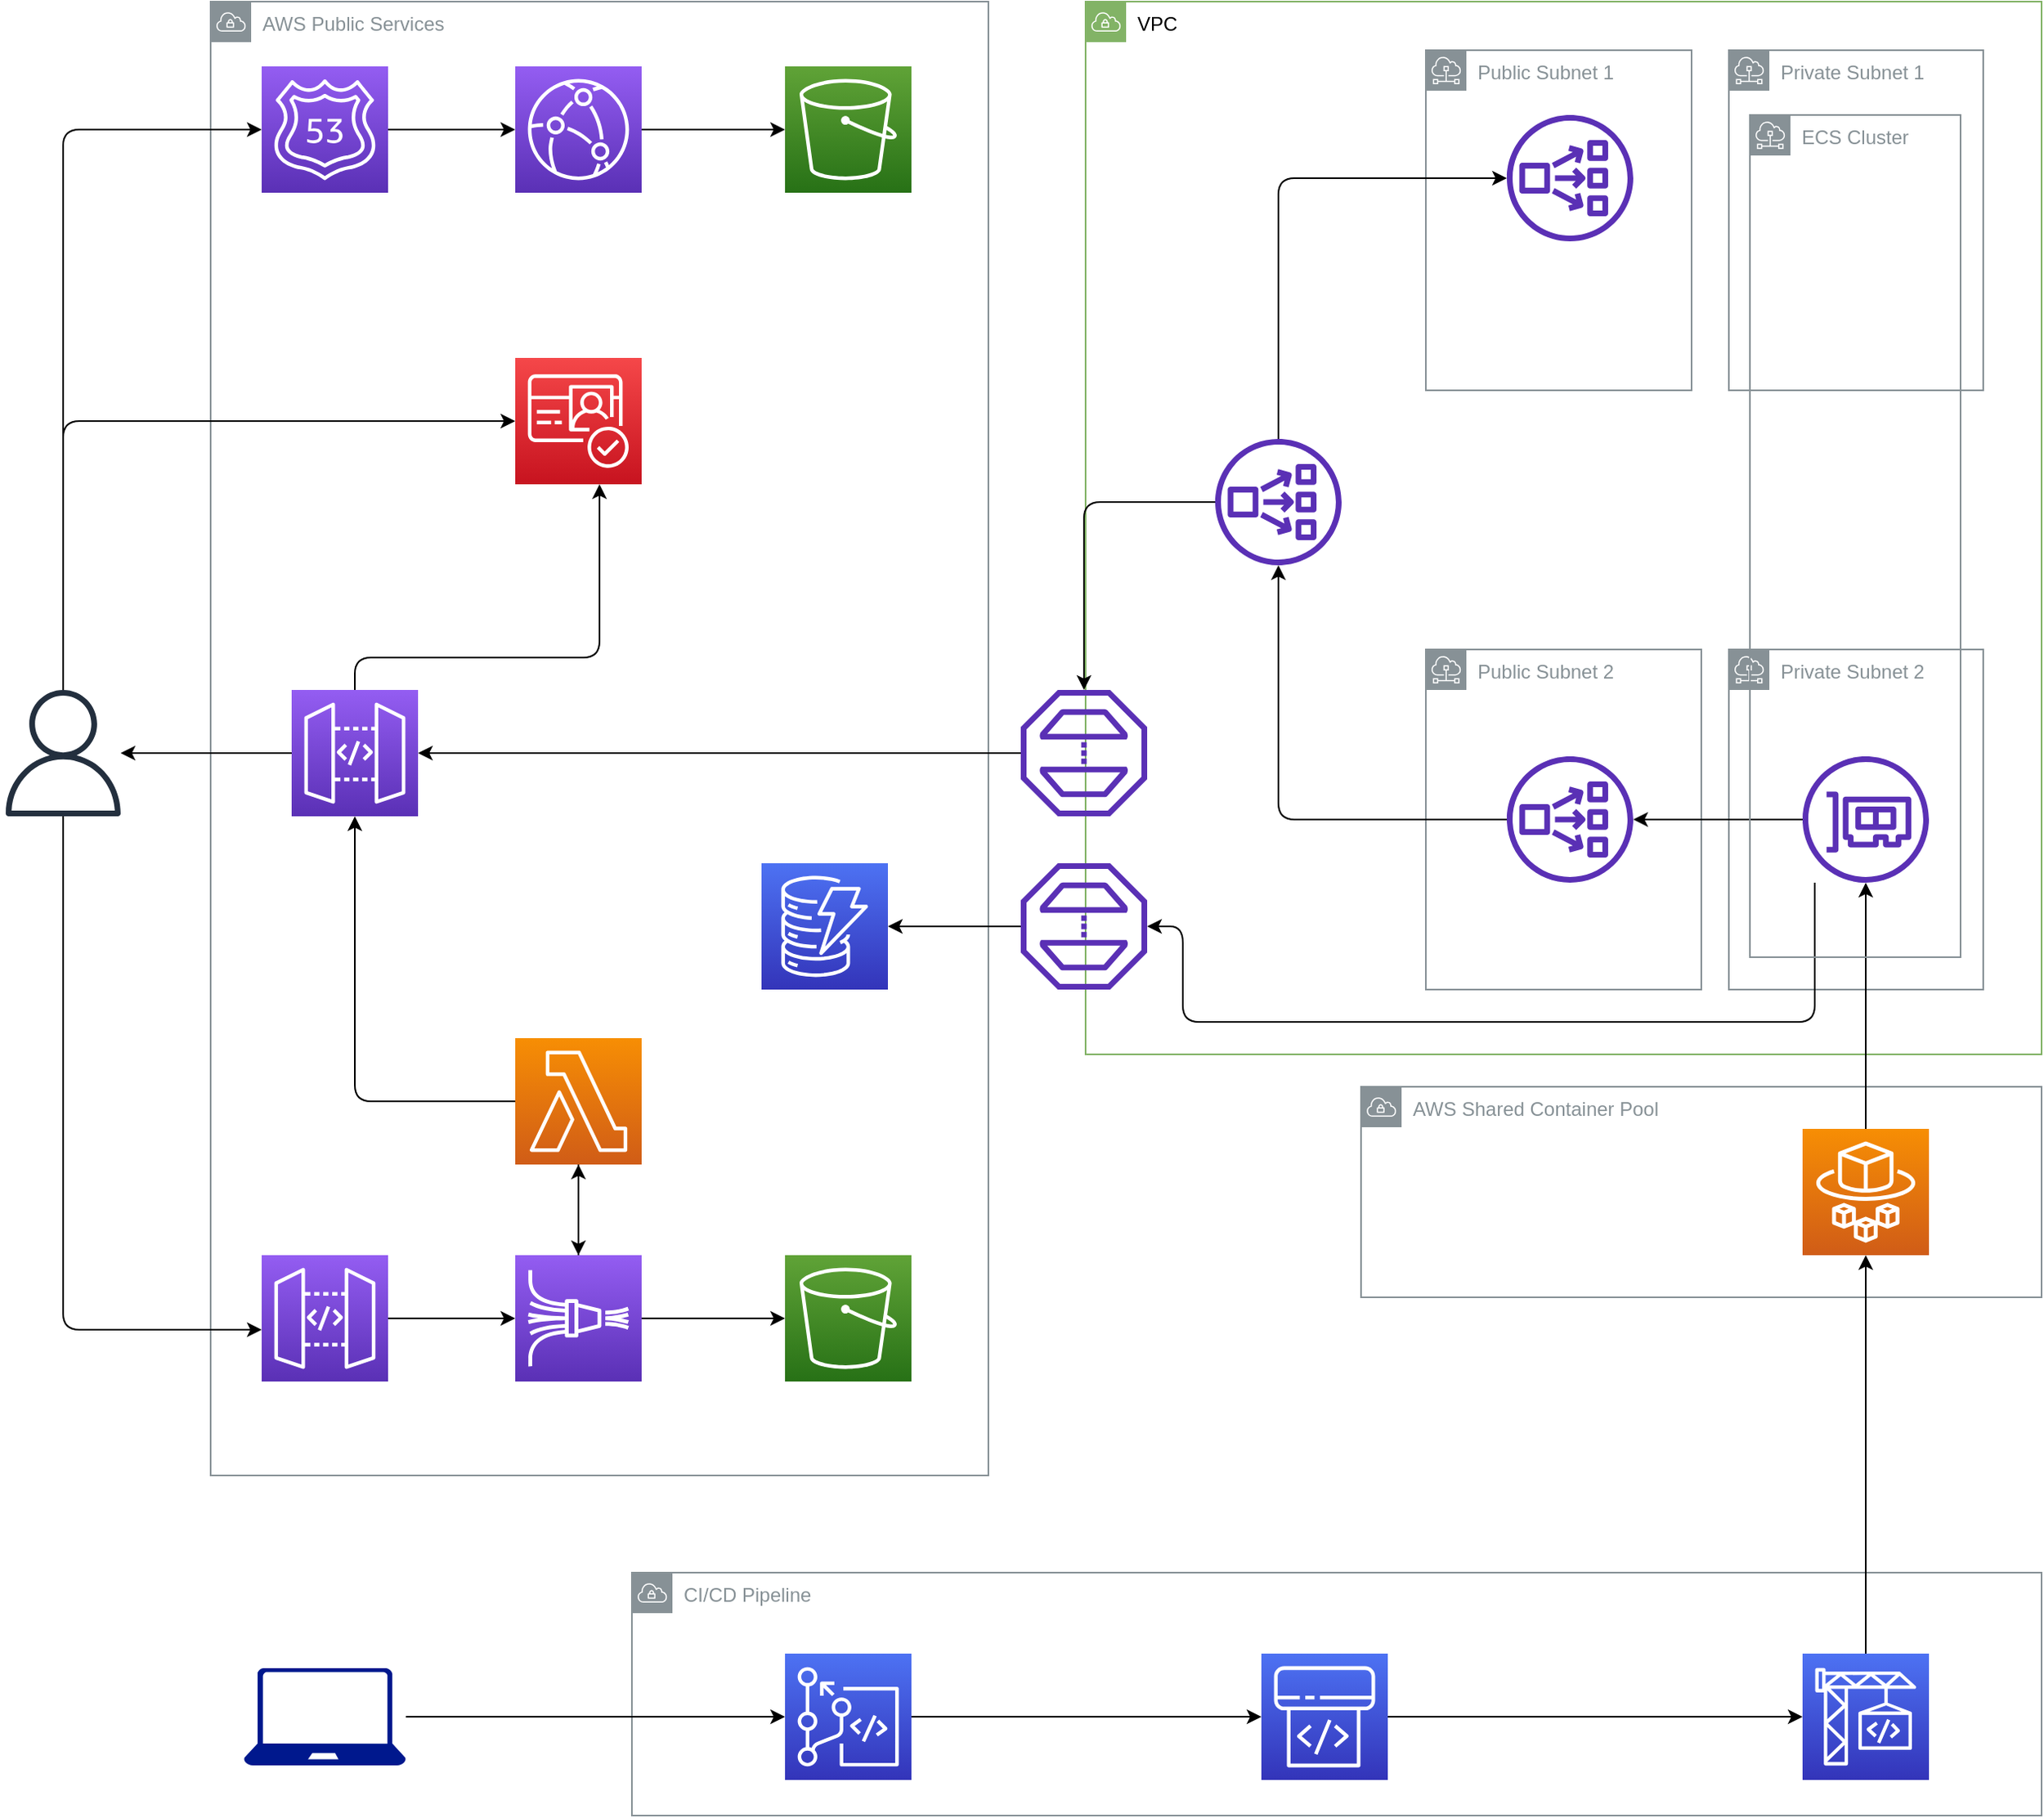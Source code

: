 <mxfile version="13.10.6" type="github">
  <diagram id="kDv7-Yr7B3Lb440SBTyt" name="Page-1">
    <mxGraphModel dx="1730" dy="933" grid="1" gridSize="10" guides="1" tooltips="1" connect="1" arrows="1" fold="1" page="1" pageScale="1" pageWidth="100" pageHeight="1200" math="0" shadow="0">
      <root>
        <mxCell id="0" />
        <mxCell id="1" parent="0" />
        <mxCell id="qZjEwAZi6zVkStqaSP1n-84" value="Public Subnet 2" style="outlineConnect=0;gradientColor=none;html=1;whiteSpace=wrap;fontSize=12;fontStyle=0;shape=mxgraph.aws4.group;grIcon=mxgraph.aws4.group_subnet;strokeColor=#879196;fillColor=none;verticalAlign=top;align=left;spacingLeft=30;fontColor=#879196;dashed=0;glass=0;" vertex="1" parent="1">
          <mxGeometry x="900" y="450" width="170" height="210" as="geometry" />
        </mxCell>
        <mxCell id="qZjEwAZi6zVkStqaSP1n-80" value="AWS Public Services&lt;br&gt;" style="outlineConnect=0;gradientColor=none;html=1;whiteSpace=wrap;fontSize=12;fontStyle=0;shape=mxgraph.aws4.group;grIcon=mxgraph.aws4.group_vpc;strokeColor=#879196;fillColor=none;verticalAlign=top;align=left;spacingLeft=30;fontColor=#879196;dashed=0;glass=0;" vertex="1" parent="1">
          <mxGeometry x="150" y="50" width="480" height="910" as="geometry" />
        </mxCell>
        <mxCell id="qZjEwAZi6zVkStqaSP1n-34" value="AWS Shared Container Pool" style="outlineConnect=0;gradientColor=none;html=1;whiteSpace=wrap;fontSize=12;fontStyle=0;shape=mxgraph.aws4.group;grIcon=mxgraph.aws4.group_vpc;strokeColor=#879196;fillColor=none;verticalAlign=top;align=left;spacingLeft=30;fontColor=#879196;dashed=0;glass=0;" vertex="1" parent="1">
          <mxGeometry x="860" y="720" width="420" height="130" as="geometry" />
        </mxCell>
        <mxCell id="qZjEwAZi6zVkStqaSP1n-11" value="VPC" style="outlineConnect=0;html=1;whiteSpace=wrap;fontSize=12;fontStyle=0;shape=mxgraph.aws4.group;grIcon=mxgraph.aws4.group_vpc;strokeColor=#82b366;verticalAlign=top;align=left;spacingLeft=30;dashed=0;glass=0;fillColor=none;" vertex="1" parent="1">
          <mxGeometry x="690" y="50" width="590" height="650" as="geometry" />
        </mxCell>
        <mxCell id="qZjEwAZi6zVkStqaSP1n-100" style="edgeStyle=orthogonalEdgeStyle;orthogonalLoop=1;jettySize=auto;html=1;" edge="1" parent="1" source="qZjEwAZi6zVkStqaSP1n-1" target="qZjEwAZi6zVkStqaSP1n-90">
          <mxGeometry relative="1" as="geometry">
            <Array as="points">
              <mxPoint x="59" y="870" />
              <mxPoint x="221" y="870" />
            </Array>
          </mxGeometry>
        </mxCell>
        <mxCell id="qZjEwAZi6zVkStqaSP1n-1" value="" style="outlineConnect=0;fontColor=#232F3E;gradientColor=none;fillColor=#232F3E;strokeColor=none;dashed=0;verticalLabelPosition=bottom;verticalAlign=top;align=center;html=1;fontSize=12;fontStyle=0;aspect=fixed;pointerEvents=1;shape=mxgraph.aws4.user;" vertex="1" parent="1">
          <mxGeometry x="20" y="475" width="78" height="78" as="geometry" />
        </mxCell>
        <mxCell id="qZjEwAZi6zVkStqaSP1n-2" value="" style="outlineConnect=0;fontColor=#232F3E;gradientColor=#60A337;gradientDirection=north;fillColor=#277116;strokeColor=#ffffff;dashed=0;verticalLabelPosition=bottom;verticalAlign=top;align=center;html=1;fontSize=12;fontStyle=0;aspect=fixed;shape=mxgraph.aws4.resourceIcon;resIcon=mxgraph.aws4.s3;" vertex="1" parent="1">
          <mxGeometry x="504.5" y="90" width="78" height="78" as="geometry" />
        </mxCell>
        <mxCell id="qZjEwAZi6zVkStqaSP1n-14" value="Public Subnet 1" style="outlineConnect=0;gradientColor=none;html=1;whiteSpace=wrap;fontSize=12;fontStyle=0;shape=mxgraph.aws4.group;grIcon=mxgraph.aws4.group_subnet;strokeColor=#879196;fillColor=none;verticalAlign=top;align=left;spacingLeft=30;fontColor=#879196;dashed=0;glass=0;" vertex="1" parent="1">
          <mxGeometry x="900" y="80" width="164" height="210" as="geometry" />
        </mxCell>
        <mxCell id="qZjEwAZi6zVkStqaSP1n-18" value="Private Subnet 1" style="outlineConnect=0;gradientColor=none;html=1;whiteSpace=wrap;fontSize=12;fontStyle=0;shape=mxgraph.aws4.group;grIcon=mxgraph.aws4.group_subnet;strokeColor=#879196;fillColor=none;verticalAlign=top;align=left;spacingLeft=30;fontColor=#879196;dashed=0;glass=0;" vertex="1" parent="1">
          <mxGeometry x="1087" y="80" width="157" height="210" as="geometry" />
        </mxCell>
        <mxCell id="qZjEwAZi6zVkStqaSP1n-19" value="Private Subnet 2" style="outlineConnect=0;gradientColor=none;html=1;whiteSpace=wrap;fontSize=12;fontStyle=0;shape=mxgraph.aws4.group;grIcon=mxgraph.aws4.group_subnet;strokeColor=#879196;fillColor=none;verticalAlign=top;align=left;spacingLeft=30;fontColor=#879196;dashed=0;glass=0;" vertex="1" parent="1">
          <mxGeometry x="1087" y="450" width="157" height="210" as="geometry" />
        </mxCell>
        <mxCell id="qZjEwAZi6zVkStqaSP1n-85" style="edgeStyle=orthogonalEdgeStyle;orthogonalLoop=1;jettySize=auto;html=1;" edge="1" parent="1" source="qZjEwAZi6zVkStqaSP1n-21" target="qZjEwAZi6zVkStqaSP1n-23">
          <mxGeometry relative="1" as="geometry">
            <Array as="points">
              <mxPoint x="809" y="159" />
            </Array>
          </mxGeometry>
        </mxCell>
        <mxCell id="qZjEwAZi6zVkStqaSP1n-88" style="edgeStyle=orthogonalEdgeStyle;orthogonalLoop=1;jettySize=auto;html=1;" edge="1" parent="1" source="qZjEwAZi6zVkStqaSP1n-21" target="qZjEwAZi6zVkStqaSP1n-68">
          <mxGeometry relative="1" as="geometry" />
        </mxCell>
        <mxCell id="qZjEwAZi6zVkStqaSP1n-21" value="" style="outlineConnect=0;fontColor=#232F3E;gradientColor=none;fillColor=#5A30B5;strokeColor=none;dashed=0;verticalLabelPosition=bottom;verticalAlign=top;align=center;html=1;fontSize=12;fontStyle=0;aspect=fixed;pointerEvents=1;shape=mxgraph.aws4.network_load_balancer;glass=0;" vertex="1" parent="1">
          <mxGeometry x="770" y="320" width="78" height="78" as="geometry" />
        </mxCell>
        <mxCell id="qZjEwAZi6zVkStqaSP1n-87" style="edgeStyle=orthogonalEdgeStyle;orthogonalLoop=1;jettySize=auto;html=1;" edge="1" parent="1" source="qZjEwAZi6zVkStqaSP1n-22" target="qZjEwAZi6zVkStqaSP1n-21">
          <mxGeometry relative="1" as="geometry" />
        </mxCell>
        <mxCell id="qZjEwAZi6zVkStqaSP1n-22" value="" style="outlineConnect=0;fontColor=#232F3E;gradientColor=none;fillColor=#5A30B5;strokeColor=none;dashed=0;verticalLabelPosition=bottom;verticalAlign=top;align=center;html=1;fontSize=12;fontStyle=0;aspect=fixed;pointerEvents=1;shape=mxgraph.aws4.network_load_balancer;glass=0;" vertex="1" parent="1">
          <mxGeometry x="950" y="516" width="78" height="78" as="geometry" />
        </mxCell>
        <mxCell id="qZjEwAZi6zVkStqaSP1n-23" value="" style="outlineConnect=0;fontColor=#232F3E;gradientColor=none;fillColor=#5A30B5;strokeColor=none;dashed=0;verticalLabelPosition=bottom;verticalAlign=top;align=center;html=1;fontSize=12;fontStyle=0;aspect=fixed;pointerEvents=1;shape=mxgraph.aws4.network_load_balancer;glass=0;" vertex="1" parent="1">
          <mxGeometry x="950" y="120" width="78" height="78" as="geometry" />
        </mxCell>
        <mxCell id="qZjEwAZi6zVkStqaSP1n-28" value="" style="outlineConnect=0;fontColor=#232F3E;gradientColor=#F78E04;gradientDirection=north;fillColor=#D05C17;strokeColor=#ffffff;dashed=0;verticalLabelPosition=bottom;verticalAlign=top;align=center;html=1;fontSize=12;fontStyle=0;aspect=fixed;shape=mxgraph.aws4.resourceIcon;resIcon=mxgraph.aws4.fargate;glass=0;" vertex="1" parent="1">
          <mxGeometry x="1132.5" y="746" width="78" height="78" as="geometry" />
        </mxCell>
        <mxCell id="qZjEwAZi6zVkStqaSP1n-39" style="edgeStyle=orthogonalEdgeStyle;orthogonalLoop=1;jettySize=auto;html=1;" edge="1" parent="1" source="qZjEwAZi6zVkStqaSP1n-67" target="qZjEwAZi6zVkStqaSP1n-22">
          <mxGeometry relative="1" as="geometry">
            <mxPoint x="960" y="869" as="sourcePoint" />
            <Array as="points" />
          </mxGeometry>
        </mxCell>
        <mxCell id="qZjEwAZi6zVkStqaSP1n-40" style="edgeStyle=orthogonalEdgeStyle;orthogonalLoop=1;jettySize=auto;html=1;" edge="1" parent="1" source="qZjEwAZi6zVkStqaSP1n-28" target="qZjEwAZi6zVkStqaSP1n-67">
          <mxGeometry relative="1" as="geometry">
            <mxPoint x="1038" y="869.143" as="targetPoint" />
            <Array as="points">
              <mxPoint x="1169" y="749" />
            </Array>
          </mxGeometry>
        </mxCell>
        <mxCell id="qZjEwAZi6zVkStqaSP1n-46" value="CI/CD Pipeline" style="outlineConnect=0;gradientColor=none;html=1;whiteSpace=wrap;fontSize=12;fontStyle=0;shape=mxgraph.aws4.group;grIcon=mxgraph.aws4.group_vpc;strokeColor=#879196;fillColor=none;verticalAlign=top;align=left;spacingLeft=30;fontColor=#879196;dashed=0;glass=0;" vertex="1" parent="1">
          <mxGeometry x="410" y="1020" width="870" height="150" as="geometry" />
        </mxCell>
        <mxCell id="qZjEwAZi6zVkStqaSP1n-54" style="edgeStyle=orthogonalEdgeStyle;orthogonalLoop=1;jettySize=auto;html=1;" edge="1" parent="1" source="qZjEwAZi6zVkStqaSP1n-47" target="qZjEwAZi6zVkStqaSP1n-49">
          <mxGeometry relative="1" as="geometry" />
        </mxCell>
        <mxCell id="qZjEwAZi6zVkStqaSP1n-47" value="" style="aspect=fixed;pointerEvents=1;shadow=0;dashed=0;html=1;strokeColor=none;labelPosition=center;verticalLabelPosition=bottom;verticalAlign=top;align=center;fillColor=#00188D;shape=mxgraph.azure.laptop;glass=0;" vertex="1" parent="1">
          <mxGeometry x="170.5" y="1079" width="100" height="60" as="geometry" />
        </mxCell>
        <mxCell id="qZjEwAZi6zVkStqaSP1n-55" style="edgeStyle=orthogonalEdgeStyle;orthogonalLoop=1;jettySize=auto;html=1;" edge="1" parent="1" source="qZjEwAZi6zVkStqaSP1n-49" target="qZjEwAZi6zVkStqaSP1n-51">
          <mxGeometry relative="1" as="geometry" />
        </mxCell>
        <mxCell id="qZjEwAZi6zVkStqaSP1n-49" value="" style="outlineConnect=0;fontColor=#232F3E;gradientColor=#4D72F3;gradientDirection=north;fillColor=#3334B9;strokeColor=#ffffff;dashed=0;verticalLabelPosition=bottom;verticalAlign=top;align=center;html=1;fontSize=12;fontStyle=0;aspect=fixed;shape=mxgraph.aws4.resourceIcon;resIcon=mxgraph.aws4.codecommit;glass=0;" vertex="1" parent="1">
          <mxGeometry x="504.5" y="1070" width="78" height="78" as="geometry" />
        </mxCell>
        <mxCell id="qZjEwAZi6zVkStqaSP1n-56" style="edgeStyle=orthogonalEdgeStyle;orthogonalLoop=1;jettySize=auto;html=1;" edge="1" parent="1" source="qZjEwAZi6zVkStqaSP1n-51" target="qZjEwAZi6zVkStqaSP1n-52">
          <mxGeometry relative="1" as="geometry" />
        </mxCell>
        <mxCell id="qZjEwAZi6zVkStqaSP1n-51" value="" style="outlineConnect=0;fontColor=#232F3E;gradientColor=#4D72F3;gradientDirection=north;fillColor=#3334B9;strokeColor=#ffffff;dashed=0;verticalLabelPosition=bottom;verticalAlign=top;align=center;html=1;fontSize=12;fontStyle=0;aspect=fixed;shape=mxgraph.aws4.resourceIcon;resIcon=mxgraph.aws4.codepipeline;glass=0;" vertex="1" parent="1">
          <mxGeometry x="798.5" y="1070" width="78" height="78" as="geometry" />
        </mxCell>
        <mxCell id="qZjEwAZi6zVkStqaSP1n-53" style="edgeStyle=orthogonalEdgeStyle;orthogonalLoop=1;jettySize=auto;html=1;" edge="1" parent="1" source="qZjEwAZi6zVkStqaSP1n-52" target="qZjEwAZi6zVkStqaSP1n-28">
          <mxGeometry relative="1" as="geometry" />
        </mxCell>
        <mxCell id="qZjEwAZi6zVkStqaSP1n-52" value="" style="outlineConnect=0;fontColor=#232F3E;gradientColor=#4D72F3;gradientDirection=north;fillColor=#3334B9;strokeColor=#ffffff;dashed=0;verticalLabelPosition=bottom;verticalAlign=top;align=center;html=1;fontSize=12;fontStyle=0;aspect=fixed;shape=mxgraph.aws4.resourceIcon;resIcon=mxgraph.aws4.codebuild;glass=0;" vertex="1" parent="1">
          <mxGeometry x="1132.5" y="1070" width="78" height="78" as="geometry" />
        </mxCell>
        <mxCell id="qZjEwAZi6zVkStqaSP1n-66" style="edgeStyle=orthogonalEdgeStyle;orthogonalLoop=1;jettySize=auto;html=1;" edge="1" parent="1" source="qZjEwAZi6zVkStqaSP1n-60" target="qZjEwAZi6zVkStqaSP1n-62">
          <mxGeometry relative="1" as="geometry" />
        </mxCell>
        <mxCell id="qZjEwAZi6zVkStqaSP1n-60" value="" style="outlineConnect=0;fontColor=#232F3E;gradientColor=none;fillColor=#5A30B5;strokeColor=none;dashed=0;verticalLabelPosition=bottom;verticalAlign=top;align=center;html=1;fontSize=12;fontStyle=0;aspect=fixed;pointerEvents=1;shape=mxgraph.aws4.endpoint;glass=0;direction=south;" vertex="1" parent="1">
          <mxGeometry x="650" y="582" width="78" height="78" as="geometry" />
        </mxCell>
        <mxCell id="qZjEwAZi6zVkStqaSP1n-62" value="" style="outlineConnect=0;fontColor=#232F3E;gradientColor=#4D72F3;gradientDirection=north;fillColor=#3334B9;strokeColor=#ffffff;dashed=0;verticalLabelPosition=bottom;verticalAlign=top;align=center;html=1;fontSize=12;fontStyle=0;aspect=fixed;shape=mxgraph.aws4.resourceIcon;resIcon=mxgraph.aws4.dynamodb;glass=0;" vertex="1" parent="1">
          <mxGeometry x="490" y="582" width="78" height="78" as="geometry" />
        </mxCell>
        <mxCell id="qZjEwAZi6zVkStqaSP1n-104" style="edgeStyle=orthogonalEdgeStyle;orthogonalLoop=1;jettySize=auto;html=1;" edge="1" parent="1" source="qZjEwAZi6zVkStqaSP1n-67" target="qZjEwAZi6zVkStqaSP1n-60">
          <mxGeometry relative="1" as="geometry">
            <Array as="points">
              <mxPoint x="1140" y="680" />
              <mxPoint x="750" y="680" />
              <mxPoint x="750" y="621" />
            </Array>
          </mxGeometry>
        </mxCell>
        <mxCell id="qZjEwAZi6zVkStqaSP1n-67" value="" style="outlineConnect=0;fontColor=#232F3E;gradientColor=none;fillColor=#5A30B5;strokeColor=none;dashed=0;verticalLabelPosition=bottom;verticalAlign=top;align=center;html=1;fontSize=12;fontStyle=0;aspect=fixed;pointerEvents=1;shape=mxgraph.aws4.elastic_network_interface;glass=0;" vertex="1" parent="1">
          <mxGeometry x="1132.5" y="516" width="78" height="78" as="geometry" />
        </mxCell>
        <mxCell id="qZjEwAZi6zVkStqaSP1n-72" style="edgeStyle=orthogonalEdgeStyle;orthogonalLoop=1;jettySize=auto;html=1;" edge="1" parent="1" source="qZjEwAZi6zVkStqaSP1n-68" target="qZjEwAZi6zVkStqaSP1n-71">
          <mxGeometry relative="1" as="geometry" />
        </mxCell>
        <mxCell id="qZjEwAZi6zVkStqaSP1n-68" value="" style="outlineConnect=0;fontColor=#232F3E;gradientColor=none;fillColor=#5A30B5;strokeColor=none;dashed=0;verticalLabelPosition=bottom;verticalAlign=top;align=center;html=1;fontSize=12;fontStyle=0;aspect=fixed;pointerEvents=1;shape=mxgraph.aws4.endpoint;glass=0;direction=south;" vertex="1" parent="1">
          <mxGeometry x="650" y="475" width="78" height="78" as="geometry" />
        </mxCell>
        <mxCell id="qZjEwAZi6zVkStqaSP1n-73" value="" style="edgeStyle=orthogonalEdgeStyle;orthogonalLoop=1;jettySize=auto;html=1;" edge="1" parent="1" source="qZjEwAZi6zVkStqaSP1n-71" target="qZjEwAZi6zVkStqaSP1n-1">
          <mxGeometry relative="1" as="geometry" />
        </mxCell>
        <mxCell id="qZjEwAZi6zVkStqaSP1n-103" style="edgeStyle=orthogonalEdgeStyle;orthogonalLoop=1;jettySize=auto;html=1;" edge="1" parent="1" source="qZjEwAZi6zVkStqaSP1n-71" target="qZjEwAZi6zVkStqaSP1n-74">
          <mxGeometry relative="1" as="geometry">
            <Array as="points">
              <mxPoint x="239" y="455" />
              <mxPoint x="390" y="455" />
            </Array>
          </mxGeometry>
        </mxCell>
        <mxCell id="qZjEwAZi6zVkStqaSP1n-71" value="" style="outlineConnect=0;fontColor=#232F3E;gradientColor=#945DF2;gradientDirection=north;fillColor=#5A30B5;strokeColor=#ffffff;dashed=0;verticalLabelPosition=bottom;verticalAlign=top;align=center;html=1;fontSize=12;fontStyle=0;aspect=fixed;shape=mxgraph.aws4.resourceIcon;resIcon=mxgraph.aws4.api_gateway;glass=0;" vertex="1" parent="1">
          <mxGeometry x="200" y="475" width="78" height="78" as="geometry" />
        </mxCell>
        <mxCell id="qZjEwAZi6zVkStqaSP1n-74" value="" style="outlineConnect=0;fontColor=#232F3E;gradientColor=#F54749;gradientDirection=north;fillColor=#C7131F;strokeColor=#ffffff;dashed=0;verticalLabelPosition=bottom;verticalAlign=top;align=center;html=1;fontSize=12;fontStyle=0;aspect=fixed;shape=mxgraph.aws4.resourceIcon;resIcon=mxgraph.aws4.cognito;glass=0;" vertex="1" parent="1">
          <mxGeometry x="338" y="270" width="78" height="78" as="geometry" />
        </mxCell>
        <mxCell id="qZjEwAZi6zVkStqaSP1n-78" value="" style="endArrow=classic;html=1;" edge="1" parent="1" source="qZjEwAZi6zVkStqaSP1n-1" target="qZjEwAZi6zVkStqaSP1n-74">
          <mxGeometry width="50" height="50" relative="1" as="geometry">
            <mxPoint x="480" y="520" as="sourcePoint" />
            <mxPoint x="530" y="470" as="targetPoint" />
            <Array as="points">
              <mxPoint x="59" y="309" />
            </Array>
          </mxGeometry>
        </mxCell>
        <mxCell id="qZjEwAZi6zVkStqaSP1n-89" value="" style="outlineConnect=0;fontColor=#232F3E;gradientColor=#60A337;gradientDirection=north;fillColor=#277116;strokeColor=#ffffff;dashed=0;verticalLabelPosition=bottom;verticalAlign=top;align=center;html=1;fontSize=12;fontStyle=0;aspect=fixed;shape=mxgraph.aws4.resourceIcon;resIcon=mxgraph.aws4.s3;" vertex="1" parent="1">
          <mxGeometry x="504.5" y="824" width="78" height="78" as="geometry" />
        </mxCell>
        <mxCell id="qZjEwAZi6zVkStqaSP1n-94" value="" style="edgeStyle=orthogonalEdgeStyle;orthogonalLoop=1;jettySize=auto;html=1;" edge="1" parent="1" source="qZjEwAZi6zVkStqaSP1n-90" target="qZjEwAZi6zVkStqaSP1n-91">
          <mxGeometry relative="1" as="geometry" />
        </mxCell>
        <mxCell id="qZjEwAZi6zVkStqaSP1n-90" value="" style="outlineConnect=0;fontColor=#232F3E;gradientColor=#945DF2;gradientDirection=north;fillColor=#5A30B5;strokeColor=#ffffff;dashed=0;verticalLabelPosition=bottom;verticalAlign=top;align=center;html=1;fontSize=12;fontStyle=0;aspect=fixed;shape=mxgraph.aws4.resourceIcon;resIcon=mxgraph.aws4.api_gateway;glass=0;" vertex="1" parent="1">
          <mxGeometry x="181.5" y="824" width="78" height="78" as="geometry" />
        </mxCell>
        <mxCell id="qZjEwAZi6zVkStqaSP1n-95" value="" style="edgeStyle=orthogonalEdgeStyle;orthogonalLoop=1;jettySize=auto;html=1;" edge="1" parent="1" source="qZjEwAZi6zVkStqaSP1n-91" target="qZjEwAZi6zVkStqaSP1n-89">
          <mxGeometry relative="1" as="geometry" />
        </mxCell>
        <mxCell id="qZjEwAZi6zVkStqaSP1n-96" value="" style="edgeStyle=orthogonalEdgeStyle;orthogonalLoop=1;jettySize=auto;html=1;" edge="1" parent="1" source="qZjEwAZi6zVkStqaSP1n-91" target="qZjEwAZi6zVkStqaSP1n-92">
          <mxGeometry relative="1" as="geometry" />
        </mxCell>
        <mxCell id="qZjEwAZi6zVkStqaSP1n-91" value="" style="outlineConnect=0;fontColor=#232F3E;gradientColor=#945DF2;gradientDirection=north;fillColor=#5A30B5;strokeColor=#ffffff;dashed=0;verticalLabelPosition=bottom;verticalAlign=top;align=center;html=1;fontSize=12;fontStyle=0;aspect=fixed;shape=mxgraph.aws4.resourceIcon;resIcon=mxgraph.aws4.kinesis_data_firehose;glass=0;" vertex="1" parent="1">
          <mxGeometry x="338" y="824" width="78" height="78" as="geometry" />
        </mxCell>
        <mxCell id="qZjEwAZi6zVkStqaSP1n-105" style="edgeStyle=orthogonalEdgeStyle;orthogonalLoop=1;jettySize=auto;html=1;" edge="1" parent="1" source="qZjEwAZi6zVkStqaSP1n-92" target="qZjEwAZi6zVkStqaSP1n-71">
          <mxGeometry relative="1" as="geometry" />
        </mxCell>
        <mxCell id="qZjEwAZi6zVkStqaSP1n-110" style="edgeStyle=orthogonalEdgeStyle;orthogonalLoop=1;jettySize=auto;html=1;" edge="1" parent="1" source="qZjEwAZi6zVkStqaSP1n-92" target="qZjEwAZi6zVkStqaSP1n-91">
          <mxGeometry relative="1" as="geometry" />
        </mxCell>
        <mxCell id="qZjEwAZi6zVkStqaSP1n-92" value="" style="outlineConnect=0;fontColor=#232F3E;gradientColor=#F78E04;gradientDirection=north;fillColor=#D05C17;strokeColor=#ffffff;dashed=0;verticalLabelPosition=bottom;verticalAlign=top;align=center;html=1;fontSize=12;fontStyle=0;aspect=fixed;shape=mxgraph.aws4.resourceIcon;resIcon=mxgraph.aws4.lambda;glass=0;" vertex="1" parent="1">
          <mxGeometry x="338" y="690" width="78" height="78" as="geometry" />
        </mxCell>
        <mxCell id="qZjEwAZi6zVkStqaSP1n-109" value="ECS Cluster" style="outlineConnect=0;gradientColor=none;html=1;whiteSpace=wrap;fontSize=12;fontStyle=0;shape=mxgraph.aws4.group;grIcon=mxgraph.aws4.group_subnet;strokeColor=#879196;fillColor=none;verticalAlign=top;align=left;spacingLeft=30;fontColor=#879196;dashed=0;glass=0;" vertex="1" parent="1">
          <mxGeometry x="1100" y="120" width="130" height="520" as="geometry" />
        </mxCell>
        <mxCell id="qZjEwAZi6zVkStqaSP1n-114" value="" style="edgeStyle=orthogonalEdgeStyle;orthogonalLoop=1;jettySize=auto;html=1;" edge="1" parent="1" source="qZjEwAZi6zVkStqaSP1n-111" target="qZjEwAZi6zVkStqaSP1n-112">
          <mxGeometry relative="1" as="geometry" />
        </mxCell>
        <mxCell id="qZjEwAZi6zVkStqaSP1n-111" value="" style="outlineConnect=0;fontColor=#232F3E;gradientColor=#945DF2;gradientDirection=north;fillColor=#5A30B5;strokeColor=#ffffff;dashed=0;verticalLabelPosition=bottom;verticalAlign=top;align=center;html=1;fontSize=12;fontStyle=0;aspect=fixed;shape=mxgraph.aws4.resourceIcon;resIcon=mxgraph.aws4.route_53;glass=0;" vertex="1" parent="1">
          <mxGeometry x="181.5" y="90" width="78" height="78" as="geometry" />
        </mxCell>
        <mxCell id="qZjEwAZi6zVkStqaSP1n-115" value="" style="edgeStyle=orthogonalEdgeStyle;orthogonalLoop=1;jettySize=auto;html=1;" edge="1" parent="1" source="qZjEwAZi6zVkStqaSP1n-112" target="qZjEwAZi6zVkStqaSP1n-2">
          <mxGeometry relative="1" as="geometry" />
        </mxCell>
        <mxCell id="qZjEwAZi6zVkStqaSP1n-112" value="" style="outlineConnect=0;fontColor=#232F3E;gradientColor=#945DF2;gradientDirection=north;fillColor=#5A30B5;strokeColor=#ffffff;dashed=0;verticalLabelPosition=bottom;verticalAlign=top;align=center;html=1;fontSize=12;fontStyle=0;aspect=fixed;shape=mxgraph.aws4.resourceIcon;resIcon=mxgraph.aws4.cloudfront;glass=0;" vertex="1" parent="1">
          <mxGeometry x="338" y="90" width="78" height="78" as="geometry" />
        </mxCell>
        <mxCell id="qZjEwAZi6zVkStqaSP1n-113" style="edgeStyle=orthogonalEdgeStyle;orthogonalLoop=1;jettySize=auto;html=1;" edge="1" parent="1" source="qZjEwAZi6zVkStqaSP1n-1" target="qZjEwAZi6zVkStqaSP1n-111">
          <mxGeometry relative="1" as="geometry">
            <mxPoint x="110" y="120" as="targetPoint" />
            <Array as="points">
              <mxPoint x="59" y="129" />
            </Array>
          </mxGeometry>
        </mxCell>
      </root>
    </mxGraphModel>
  </diagram>
</mxfile>
